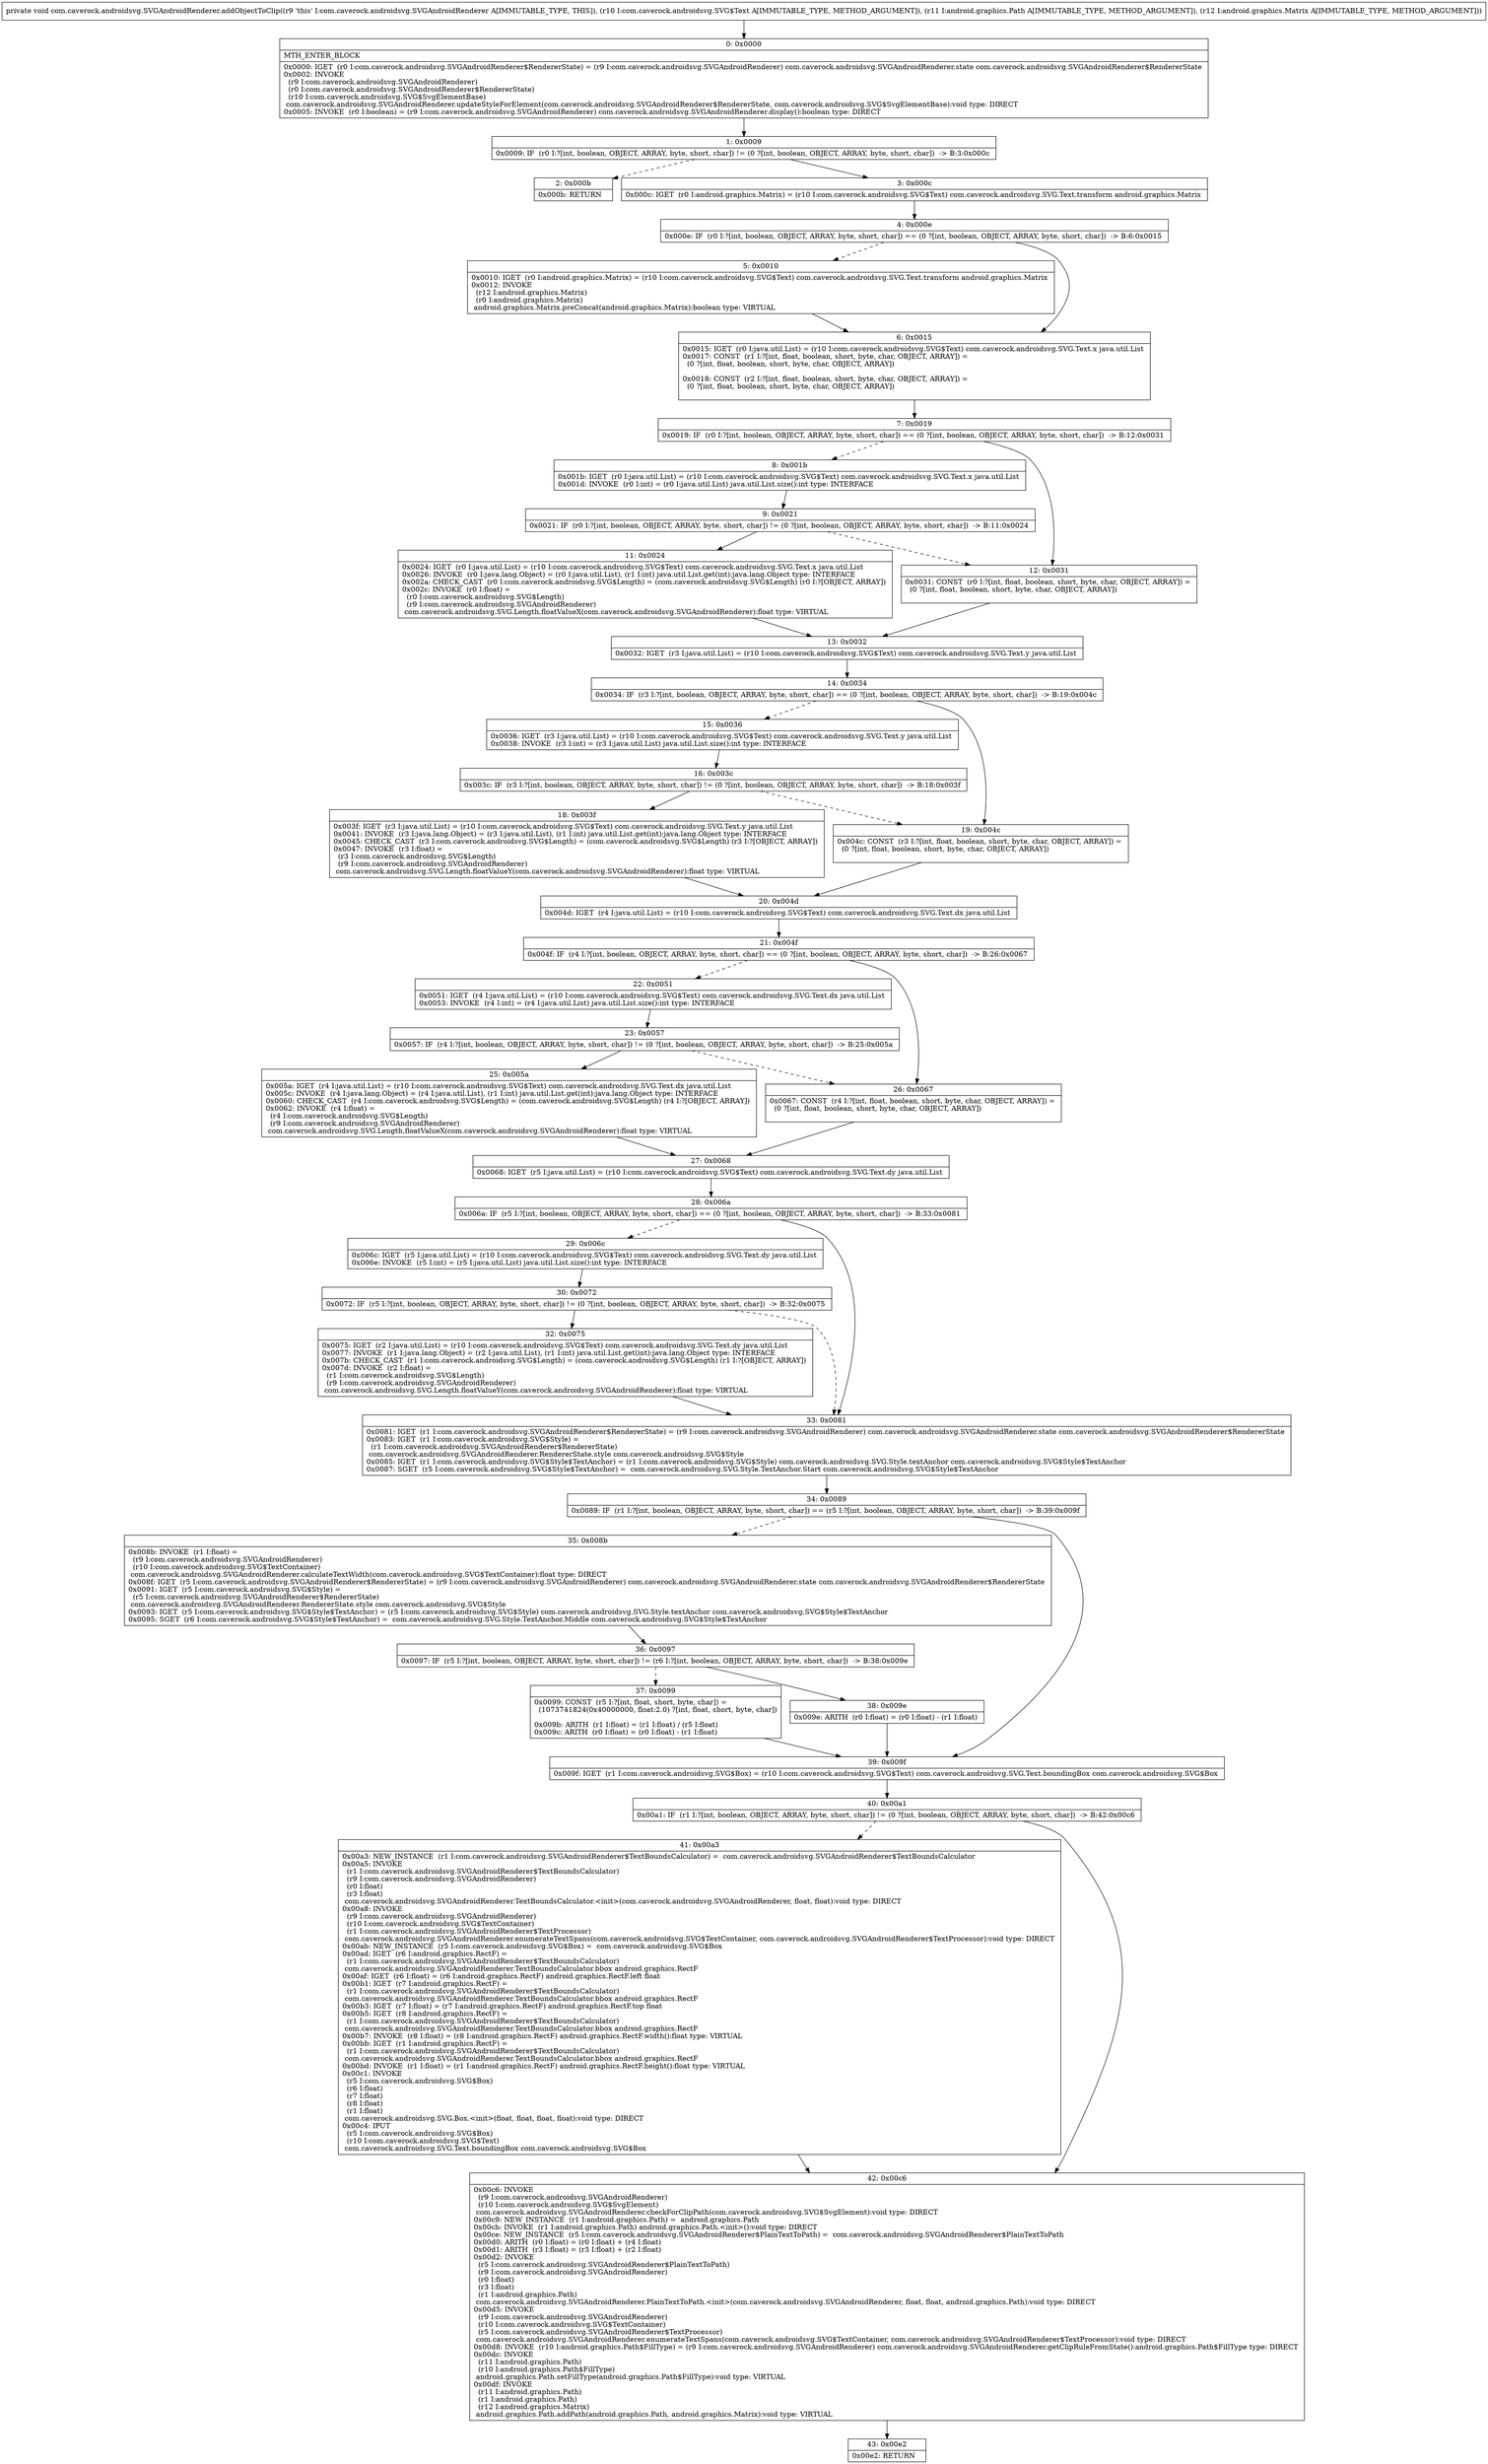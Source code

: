 digraph "CFG forcom.caverock.androidsvg.SVGAndroidRenderer.addObjectToClip(Lcom\/caverock\/androidsvg\/SVG$Text;Landroid\/graphics\/Path;Landroid\/graphics\/Matrix;)V" {
Node_0 [shape=record,label="{0\:\ 0x0000|MTH_ENTER_BLOCK\l|0x0000: IGET  (r0 I:com.caverock.androidsvg.SVGAndroidRenderer$RendererState) = (r9 I:com.caverock.androidsvg.SVGAndroidRenderer) com.caverock.androidsvg.SVGAndroidRenderer.state com.caverock.androidsvg.SVGAndroidRenderer$RendererState \l0x0002: INVOKE  \l  (r9 I:com.caverock.androidsvg.SVGAndroidRenderer)\l  (r0 I:com.caverock.androidsvg.SVGAndroidRenderer$RendererState)\l  (r10 I:com.caverock.androidsvg.SVG$SvgElementBase)\l com.caverock.androidsvg.SVGAndroidRenderer.updateStyleForElement(com.caverock.androidsvg.SVGAndroidRenderer$RendererState, com.caverock.androidsvg.SVG$SvgElementBase):void type: DIRECT \l0x0005: INVOKE  (r0 I:boolean) = (r9 I:com.caverock.androidsvg.SVGAndroidRenderer) com.caverock.androidsvg.SVGAndroidRenderer.display():boolean type: DIRECT \l}"];
Node_1 [shape=record,label="{1\:\ 0x0009|0x0009: IF  (r0 I:?[int, boolean, OBJECT, ARRAY, byte, short, char]) != (0 ?[int, boolean, OBJECT, ARRAY, byte, short, char])  \-\> B:3:0x000c \l}"];
Node_2 [shape=record,label="{2\:\ 0x000b|0x000b: RETURN   \l}"];
Node_3 [shape=record,label="{3\:\ 0x000c|0x000c: IGET  (r0 I:android.graphics.Matrix) = (r10 I:com.caverock.androidsvg.SVG$Text) com.caverock.androidsvg.SVG.Text.transform android.graphics.Matrix \l}"];
Node_4 [shape=record,label="{4\:\ 0x000e|0x000e: IF  (r0 I:?[int, boolean, OBJECT, ARRAY, byte, short, char]) == (0 ?[int, boolean, OBJECT, ARRAY, byte, short, char])  \-\> B:6:0x0015 \l}"];
Node_5 [shape=record,label="{5\:\ 0x0010|0x0010: IGET  (r0 I:android.graphics.Matrix) = (r10 I:com.caverock.androidsvg.SVG$Text) com.caverock.androidsvg.SVG.Text.transform android.graphics.Matrix \l0x0012: INVOKE  \l  (r12 I:android.graphics.Matrix)\l  (r0 I:android.graphics.Matrix)\l android.graphics.Matrix.preConcat(android.graphics.Matrix):boolean type: VIRTUAL \l}"];
Node_6 [shape=record,label="{6\:\ 0x0015|0x0015: IGET  (r0 I:java.util.List) = (r10 I:com.caverock.androidsvg.SVG$Text) com.caverock.androidsvg.SVG.Text.x java.util.List \l0x0017: CONST  (r1 I:?[int, float, boolean, short, byte, char, OBJECT, ARRAY]) = \l  (0 ?[int, float, boolean, short, byte, char, OBJECT, ARRAY])\l \l0x0018: CONST  (r2 I:?[int, float, boolean, short, byte, char, OBJECT, ARRAY]) = \l  (0 ?[int, float, boolean, short, byte, char, OBJECT, ARRAY])\l \l}"];
Node_7 [shape=record,label="{7\:\ 0x0019|0x0019: IF  (r0 I:?[int, boolean, OBJECT, ARRAY, byte, short, char]) == (0 ?[int, boolean, OBJECT, ARRAY, byte, short, char])  \-\> B:12:0x0031 \l}"];
Node_8 [shape=record,label="{8\:\ 0x001b|0x001b: IGET  (r0 I:java.util.List) = (r10 I:com.caverock.androidsvg.SVG$Text) com.caverock.androidsvg.SVG.Text.x java.util.List \l0x001d: INVOKE  (r0 I:int) = (r0 I:java.util.List) java.util.List.size():int type: INTERFACE \l}"];
Node_9 [shape=record,label="{9\:\ 0x0021|0x0021: IF  (r0 I:?[int, boolean, OBJECT, ARRAY, byte, short, char]) != (0 ?[int, boolean, OBJECT, ARRAY, byte, short, char])  \-\> B:11:0x0024 \l}"];
Node_11 [shape=record,label="{11\:\ 0x0024|0x0024: IGET  (r0 I:java.util.List) = (r10 I:com.caverock.androidsvg.SVG$Text) com.caverock.androidsvg.SVG.Text.x java.util.List \l0x0026: INVOKE  (r0 I:java.lang.Object) = (r0 I:java.util.List), (r1 I:int) java.util.List.get(int):java.lang.Object type: INTERFACE \l0x002a: CHECK_CAST  (r0 I:com.caverock.androidsvg.SVG$Length) = (com.caverock.androidsvg.SVG$Length) (r0 I:?[OBJECT, ARRAY]) \l0x002c: INVOKE  (r0 I:float) = \l  (r0 I:com.caverock.androidsvg.SVG$Length)\l  (r9 I:com.caverock.androidsvg.SVGAndroidRenderer)\l com.caverock.androidsvg.SVG.Length.floatValueX(com.caverock.androidsvg.SVGAndroidRenderer):float type: VIRTUAL \l}"];
Node_12 [shape=record,label="{12\:\ 0x0031|0x0031: CONST  (r0 I:?[int, float, boolean, short, byte, char, OBJECT, ARRAY]) = \l  (0 ?[int, float, boolean, short, byte, char, OBJECT, ARRAY])\l \l}"];
Node_13 [shape=record,label="{13\:\ 0x0032|0x0032: IGET  (r3 I:java.util.List) = (r10 I:com.caverock.androidsvg.SVG$Text) com.caverock.androidsvg.SVG.Text.y java.util.List \l}"];
Node_14 [shape=record,label="{14\:\ 0x0034|0x0034: IF  (r3 I:?[int, boolean, OBJECT, ARRAY, byte, short, char]) == (0 ?[int, boolean, OBJECT, ARRAY, byte, short, char])  \-\> B:19:0x004c \l}"];
Node_15 [shape=record,label="{15\:\ 0x0036|0x0036: IGET  (r3 I:java.util.List) = (r10 I:com.caverock.androidsvg.SVG$Text) com.caverock.androidsvg.SVG.Text.y java.util.List \l0x0038: INVOKE  (r3 I:int) = (r3 I:java.util.List) java.util.List.size():int type: INTERFACE \l}"];
Node_16 [shape=record,label="{16\:\ 0x003c|0x003c: IF  (r3 I:?[int, boolean, OBJECT, ARRAY, byte, short, char]) != (0 ?[int, boolean, OBJECT, ARRAY, byte, short, char])  \-\> B:18:0x003f \l}"];
Node_18 [shape=record,label="{18\:\ 0x003f|0x003f: IGET  (r3 I:java.util.List) = (r10 I:com.caverock.androidsvg.SVG$Text) com.caverock.androidsvg.SVG.Text.y java.util.List \l0x0041: INVOKE  (r3 I:java.lang.Object) = (r3 I:java.util.List), (r1 I:int) java.util.List.get(int):java.lang.Object type: INTERFACE \l0x0045: CHECK_CAST  (r3 I:com.caverock.androidsvg.SVG$Length) = (com.caverock.androidsvg.SVG$Length) (r3 I:?[OBJECT, ARRAY]) \l0x0047: INVOKE  (r3 I:float) = \l  (r3 I:com.caverock.androidsvg.SVG$Length)\l  (r9 I:com.caverock.androidsvg.SVGAndroidRenderer)\l com.caverock.androidsvg.SVG.Length.floatValueY(com.caverock.androidsvg.SVGAndroidRenderer):float type: VIRTUAL \l}"];
Node_19 [shape=record,label="{19\:\ 0x004c|0x004c: CONST  (r3 I:?[int, float, boolean, short, byte, char, OBJECT, ARRAY]) = \l  (0 ?[int, float, boolean, short, byte, char, OBJECT, ARRAY])\l \l}"];
Node_20 [shape=record,label="{20\:\ 0x004d|0x004d: IGET  (r4 I:java.util.List) = (r10 I:com.caverock.androidsvg.SVG$Text) com.caverock.androidsvg.SVG.Text.dx java.util.List \l}"];
Node_21 [shape=record,label="{21\:\ 0x004f|0x004f: IF  (r4 I:?[int, boolean, OBJECT, ARRAY, byte, short, char]) == (0 ?[int, boolean, OBJECT, ARRAY, byte, short, char])  \-\> B:26:0x0067 \l}"];
Node_22 [shape=record,label="{22\:\ 0x0051|0x0051: IGET  (r4 I:java.util.List) = (r10 I:com.caverock.androidsvg.SVG$Text) com.caverock.androidsvg.SVG.Text.dx java.util.List \l0x0053: INVOKE  (r4 I:int) = (r4 I:java.util.List) java.util.List.size():int type: INTERFACE \l}"];
Node_23 [shape=record,label="{23\:\ 0x0057|0x0057: IF  (r4 I:?[int, boolean, OBJECT, ARRAY, byte, short, char]) != (0 ?[int, boolean, OBJECT, ARRAY, byte, short, char])  \-\> B:25:0x005a \l}"];
Node_25 [shape=record,label="{25\:\ 0x005a|0x005a: IGET  (r4 I:java.util.List) = (r10 I:com.caverock.androidsvg.SVG$Text) com.caverock.androidsvg.SVG.Text.dx java.util.List \l0x005c: INVOKE  (r4 I:java.lang.Object) = (r4 I:java.util.List), (r1 I:int) java.util.List.get(int):java.lang.Object type: INTERFACE \l0x0060: CHECK_CAST  (r4 I:com.caverock.androidsvg.SVG$Length) = (com.caverock.androidsvg.SVG$Length) (r4 I:?[OBJECT, ARRAY]) \l0x0062: INVOKE  (r4 I:float) = \l  (r4 I:com.caverock.androidsvg.SVG$Length)\l  (r9 I:com.caverock.androidsvg.SVGAndroidRenderer)\l com.caverock.androidsvg.SVG.Length.floatValueX(com.caverock.androidsvg.SVGAndroidRenderer):float type: VIRTUAL \l}"];
Node_26 [shape=record,label="{26\:\ 0x0067|0x0067: CONST  (r4 I:?[int, float, boolean, short, byte, char, OBJECT, ARRAY]) = \l  (0 ?[int, float, boolean, short, byte, char, OBJECT, ARRAY])\l \l}"];
Node_27 [shape=record,label="{27\:\ 0x0068|0x0068: IGET  (r5 I:java.util.List) = (r10 I:com.caverock.androidsvg.SVG$Text) com.caverock.androidsvg.SVG.Text.dy java.util.List \l}"];
Node_28 [shape=record,label="{28\:\ 0x006a|0x006a: IF  (r5 I:?[int, boolean, OBJECT, ARRAY, byte, short, char]) == (0 ?[int, boolean, OBJECT, ARRAY, byte, short, char])  \-\> B:33:0x0081 \l}"];
Node_29 [shape=record,label="{29\:\ 0x006c|0x006c: IGET  (r5 I:java.util.List) = (r10 I:com.caverock.androidsvg.SVG$Text) com.caverock.androidsvg.SVG.Text.dy java.util.List \l0x006e: INVOKE  (r5 I:int) = (r5 I:java.util.List) java.util.List.size():int type: INTERFACE \l}"];
Node_30 [shape=record,label="{30\:\ 0x0072|0x0072: IF  (r5 I:?[int, boolean, OBJECT, ARRAY, byte, short, char]) != (0 ?[int, boolean, OBJECT, ARRAY, byte, short, char])  \-\> B:32:0x0075 \l}"];
Node_32 [shape=record,label="{32\:\ 0x0075|0x0075: IGET  (r2 I:java.util.List) = (r10 I:com.caverock.androidsvg.SVG$Text) com.caverock.androidsvg.SVG.Text.dy java.util.List \l0x0077: INVOKE  (r1 I:java.lang.Object) = (r2 I:java.util.List), (r1 I:int) java.util.List.get(int):java.lang.Object type: INTERFACE \l0x007b: CHECK_CAST  (r1 I:com.caverock.androidsvg.SVG$Length) = (com.caverock.androidsvg.SVG$Length) (r1 I:?[OBJECT, ARRAY]) \l0x007d: INVOKE  (r2 I:float) = \l  (r1 I:com.caverock.androidsvg.SVG$Length)\l  (r9 I:com.caverock.androidsvg.SVGAndroidRenderer)\l com.caverock.androidsvg.SVG.Length.floatValueY(com.caverock.androidsvg.SVGAndroidRenderer):float type: VIRTUAL \l}"];
Node_33 [shape=record,label="{33\:\ 0x0081|0x0081: IGET  (r1 I:com.caverock.androidsvg.SVGAndroidRenderer$RendererState) = (r9 I:com.caverock.androidsvg.SVGAndroidRenderer) com.caverock.androidsvg.SVGAndroidRenderer.state com.caverock.androidsvg.SVGAndroidRenderer$RendererState \l0x0083: IGET  (r1 I:com.caverock.androidsvg.SVG$Style) = \l  (r1 I:com.caverock.androidsvg.SVGAndroidRenderer$RendererState)\l com.caverock.androidsvg.SVGAndroidRenderer.RendererState.style com.caverock.androidsvg.SVG$Style \l0x0085: IGET  (r1 I:com.caverock.androidsvg.SVG$Style$TextAnchor) = (r1 I:com.caverock.androidsvg.SVG$Style) com.caverock.androidsvg.SVG.Style.textAnchor com.caverock.androidsvg.SVG$Style$TextAnchor \l0x0087: SGET  (r5 I:com.caverock.androidsvg.SVG$Style$TextAnchor) =  com.caverock.androidsvg.SVG.Style.TextAnchor.Start com.caverock.androidsvg.SVG$Style$TextAnchor \l}"];
Node_34 [shape=record,label="{34\:\ 0x0089|0x0089: IF  (r1 I:?[int, boolean, OBJECT, ARRAY, byte, short, char]) == (r5 I:?[int, boolean, OBJECT, ARRAY, byte, short, char])  \-\> B:39:0x009f \l}"];
Node_35 [shape=record,label="{35\:\ 0x008b|0x008b: INVOKE  (r1 I:float) = \l  (r9 I:com.caverock.androidsvg.SVGAndroidRenderer)\l  (r10 I:com.caverock.androidsvg.SVG$TextContainer)\l com.caverock.androidsvg.SVGAndroidRenderer.calculateTextWidth(com.caverock.androidsvg.SVG$TextContainer):float type: DIRECT \l0x008f: IGET  (r5 I:com.caverock.androidsvg.SVGAndroidRenderer$RendererState) = (r9 I:com.caverock.androidsvg.SVGAndroidRenderer) com.caverock.androidsvg.SVGAndroidRenderer.state com.caverock.androidsvg.SVGAndroidRenderer$RendererState \l0x0091: IGET  (r5 I:com.caverock.androidsvg.SVG$Style) = \l  (r5 I:com.caverock.androidsvg.SVGAndroidRenderer$RendererState)\l com.caverock.androidsvg.SVGAndroidRenderer.RendererState.style com.caverock.androidsvg.SVG$Style \l0x0093: IGET  (r5 I:com.caverock.androidsvg.SVG$Style$TextAnchor) = (r5 I:com.caverock.androidsvg.SVG$Style) com.caverock.androidsvg.SVG.Style.textAnchor com.caverock.androidsvg.SVG$Style$TextAnchor \l0x0095: SGET  (r6 I:com.caverock.androidsvg.SVG$Style$TextAnchor) =  com.caverock.androidsvg.SVG.Style.TextAnchor.Middle com.caverock.androidsvg.SVG$Style$TextAnchor \l}"];
Node_36 [shape=record,label="{36\:\ 0x0097|0x0097: IF  (r5 I:?[int, boolean, OBJECT, ARRAY, byte, short, char]) != (r6 I:?[int, boolean, OBJECT, ARRAY, byte, short, char])  \-\> B:38:0x009e \l}"];
Node_37 [shape=record,label="{37\:\ 0x0099|0x0099: CONST  (r5 I:?[int, float, short, byte, char]) = \l  (1073741824(0x40000000, float:2.0) ?[int, float, short, byte, char])\l \l0x009b: ARITH  (r1 I:float) = (r1 I:float) \/ (r5 I:float) \l0x009c: ARITH  (r0 I:float) = (r0 I:float) \- (r1 I:float) \l}"];
Node_38 [shape=record,label="{38\:\ 0x009e|0x009e: ARITH  (r0 I:float) = (r0 I:float) \- (r1 I:float) \l}"];
Node_39 [shape=record,label="{39\:\ 0x009f|0x009f: IGET  (r1 I:com.caverock.androidsvg.SVG$Box) = (r10 I:com.caverock.androidsvg.SVG$Text) com.caverock.androidsvg.SVG.Text.boundingBox com.caverock.androidsvg.SVG$Box \l}"];
Node_40 [shape=record,label="{40\:\ 0x00a1|0x00a1: IF  (r1 I:?[int, boolean, OBJECT, ARRAY, byte, short, char]) != (0 ?[int, boolean, OBJECT, ARRAY, byte, short, char])  \-\> B:42:0x00c6 \l}"];
Node_41 [shape=record,label="{41\:\ 0x00a3|0x00a3: NEW_INSTANCE  (r1 I:com.caverock.androidsvg.SVGAndroidRenderer$TextBoundsCalculator) =  com.caverock.androidsvg.SVGAndroidRenderer$TextBoundsCalculator \l0x00a5: INVOKE  \l  (r1 I:com.caverock.androidsvg.SVGAndroidRenderer$TextBoundsCalculator)\l  (r9 I:com.caverock.androidsvg.SVGAndroidRenderer)\l  (r0 I:float)\l  (r3 I:float)\l com.caverock.androidsvg.SVGAndroidRenderer.TextBoundsCalculator.\<init\>(com.caverock.androidsvg.SVGAndroidRenderer, float, float):void type: DIRECT \l0x00a8: INVOKE  \l  (r9 I:com.caverock.androidsvg.SVGAndroidRenderer)\l  (r10 I:com.caverock.androidsvg.SVG$TextContainer)\l  (r1 I:com.caverock.androidsvg.SVGAndroidRenderer$TextProcessor)\l com.caverock.androidsvg.SVGAndroidRenderer.enumerateTextSpans(com.caverock.androidsvg.SVG$TextContainer, com.caverock.androidsvg.SVGAndroidRenderer$TextProcessor):void type: DIRECT \l0x00ab: NEW_INSTANCE  (r5 I:com.caverock.androidsvg.SVG$Box) =  com.caverock.androidsvg.SVG$Box \l0x00ad: IGET  (r6 I:android.graphics.RectF) = \l  (r1 I:com.caverock.androidsvg.SVGAndroidRenderer$TextBoundsCalculator)\l com.caverock.androidsvg.SVGAndroidRenderer.TextBoundsCalculator.bbox android.graphics.RectF \l0x00af: IGET  (r6 I:float) = (r6 I:android.graphics.RectF) android.graphics.RectF.left float \l0x00b1: IGET  (r7 I:android.graphics.RectF) = \l  (r1 I:com.caverock.androidsvg.SVGAndroidRenderer$TextBoundsCalculator)\l com.caverock.androidsvg.SVGAndroidRenderer.TextBoundsCalculator.bbox android.graphics.RectF \l0x00b3: IGET  (r7 I:float) = (r7 I:android.graphics.RectF) android.graphics.RectF.top float \l0x00b5: IGET  (r8 I:android.graphics.RectF) = \l  (r1 I:com.caverock.androidsvg.SVGAndroidRenderer$TextBoundsCalculator)\l com.caverock.androidsvg.SVGAndroidRenderer.TextBoundsCalculator.bbox android.graphics.RectF \l0x00b7: INVOKE  (r8 I:float) = (r8 I:android.graphics.RectF) android.graphics.RectF.width():float type: VIRTUAL \l0x00bb: IGET  (r1 I:android.graphics.RectF) = \l  (r1 I:com.caverock.androidsvg.SVGAndroidRenderer$TextBoundsCalculator)\l com.caverock.androidsvg.SVGAndroidRenderer.TextBoundsCalculator.bbox android.graphics.RectF \l0x00bd: INVOKE  (r1 I:float) = (r1 I:android.graphics.RectF) android.graphics.RectF.height():float type: VIRTUAL \l0x00c1: INVOKE  \l  (r5 I:com.caverock.androidsvg.SVG$Box)\l  (r6 I:float)\l  (r7 I:float)\l  (r8 I:float)\l  (r1 I:float)\l com.caverock.androidsvg.SVG.Box.\<init\>(float, float, float, float):void type: DIRECT \l0x00c4: IPUT  \l  (r5 I:com.caverock.androidsvg.SVG$Box)\l  (r10 I:com.caverock.androidsvg.SVG$Text)\l com.caverock.androidsvg.SVG.Text.boundingBox com.caverock.androidsvg.SVG$Box \l}"];
Node_42 [shape=record,label="{42\:\ 0x00c6|0x00c6: INVOKE  \l  (r9 I:com.caverock.androidsvg.SVGAndroidRenderer)\l  (r10 I:com.caverock.androidsvg.SVG$SvgElement)\l com.caverock.androidsvg.SVGAndroidRenderer.checkForClipPath(com.caverock.androidsvg.SVG$SvgElement):void type: DIRECT \l0x00c9: NEW_INSTANCE  (r1 I:android.graphics.Path) =  android.graphics.Path \l0x00cb: INVOKE  (r1 I:android.graphics.Path) android.graphics.Path.\<init\>():void type: DIRECT \l0x00ce: NEW_INSTANCE  (r5 I:com.caverock.androidsvg.SVGAndroidRenderer$PlainTextToPath) =  com.caverock.androidsvg.SVGAndroidRenderer$PlainTextToPath \l0x00d0: ARITH  (r0 I:float) = (r0 I:float) + (r4 I:float) \l0x00d1: ARITH  (r3 I:float) = (r3 I:float) + (r2 I:float) \l0x00d2: INVOKE  \l  (r5 I:com.caverock.androidsvg.SVGAndroidRenderer$PlainTextToPath)\l  (r9 I:com.caverock.androidsvg.SVGAndroidRenderer)\l  (r0 I:float)\l  (r3 I:float)\l  (r1 I:android.graphics.Path)\l com.caverock.androidsvg.SVGAndroidRenderer.PlainTextToPath.\<init\>(com.caverock.androidsvg.SVGAndroidRenderer, float, float, android.graphics.Path):void type: DIRECT \l0x00d5: INVOKE  \l  (r9 I:com.caverock.androidsvg.SVGAndroidRenderer)\l  (r10 I:com.caverock.androidsvg.SVG$TextContainer)\l  (r5 I:com.caverock.androidsvg.SVGAndroidRenderer$TextProcessor)\l com.caverock.androidsvg.SVGAndroidRenderer.enumerateTextSpans(com.caverock.androidsvg.SVG$TextContainer, com.caverock.androidsvg.SVGAndroidRenderer$TextProcessor):void type: DIRECT \l0x00d8: INVOKE  (r10 I:android.graphics.Path$FillType) = (r9 I:com.caverock.androidsvg.SVGAndroidRenderer) com.caverock.androidsvg.SVGAndroidRenderer.getClipRuleFromState():android.graphics.Path$FillType type: DIRECT \l0x00dc: INVOKE  \l  (r11 I:android.graphics.Path)\l  (r10 I:android.graphics.Path$FillType)\l android.graphics.Path.setFillType(android.graphics.Path$FillType):void type: VIRTUAL \l0x00df: INVOKE  \l  (r11 I:android.graphics.Path)\l  (r1 I:android.graphics.Path)\l  (r12 I:android.graphics.Matrix)\l android.graphics.Path.addPath(android.graphics.Path, android.graphics.Matrix):void type: VIRTUAL \l}"];
Node_43 [shape=record,label="{43\:\ 0x00e2|0x00e2: RETURN   \l}"];
MethodNode[shape=record,label="{private void com.caverock.androidsvg.SVGAndroidRenderer.addObjectToClip((r9 'this' I:com.caverock.androidsvg.SVGAndroidRenderer A[IMMUTABLE_TYPE, THIS]), (r10 I:com.caverock.androidsvg.SVG$Text A[IMMUTABLE_TYPE, METHOD_ARGUMENT]), (r11 I:android.graphics.Path A[IMMUTABLE_TYPE, METHOD_ARGUMENT]), (r12 I:android.graphics.Matrix A[IMMUTABLE_TYPE, METHOD_ARGUMENT])) }"];
MethodNode -> Node_0;
Node_0 -> Node_1;
Node_1 -> Node_2[style=dashed];
Node_1 -> Node_3;
Node_3 -> Node_4;
Node_4 -> Node_5[style=dashed];
Node_4 -> Node_6;
Node_5 -> Node_6;
Node_6 -> Node_7;
Node_7 -> Node_8[style=dashed];
Node_7 -> Node_12;
Node_8 -> Node_9;
Node_9 -> Node_11;
Node_9 -> Node_12[style=dashed];
Node_11 -> Node_13;
Node_12 -> Node_13;
Node_13 -> Node_14;
Node_14 -> Node_15[style=dashed];
Node_14 -> Node_19;
Node_15 -> Node_16;
Node_16 -> Node_18;
Node_16 -> Node_19[style=dashed];
Node_18 -> Node_20;
Node_19 -> Node_20;
Node_20 -> Node_21;
Node_21 -> Node_22[style=dashed];
Node_21 -> Node_26;
Node_22 -> Node_23;
Node_23 -> Node_25;
Node_23 -> Node_26[style=dashed];
Node_25 -> Node_27;
Node_26 -> Node_27;
Node_27 -> Node_28;
Node_28 -> Node_29[style=dashed];
Node_28 -> Node_33;
Node_29 -> Node_30;
Node_30 -> Node_32;
Node_30 -> Node_33[style=dashed];
Node_32 -> Node_33;
Node_33 -> Node_34;
Node_34 -> Node_35[style=dashed];
Node_34 -> Node_39;
Node_35 -> Node_36;
Node_36 -> Node_37[style=dashed];
Node_36 -> Node_38;
Node_37 -> Node_39;
Node_38 -> Node_39;
Node_39 -> Node_40;
Node_40 -> Node_41[style=dashed];
Node_40 -> Node_42;
Node_41 -> Node_42;
Node_42 -> Node_43;
}

